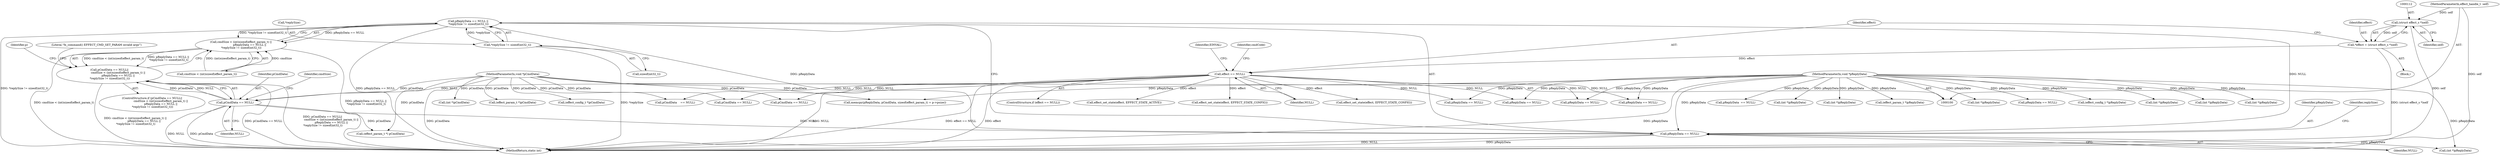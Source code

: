 digraph "0_Android_073a80800f341325932c66818ce4302b312909a4_0@API" {
"1000306" [label="(Call,pReplyData == NULL ||\n *replySize != sizeof(int32_t))"];
"1000307" [label="(Call,pReplyData == NULL)"];
"1000106" [label="(MethodParameterIn,void *pReplyData)"];
"1000296" [label="(Call,pCmdData == NULL)"];
"1000104" [label="(MethodParameterIn,void *pCmdData)"];
"1000115" [label="(Call,effect == NULL)"];
"1000109" [label="(Call,*effect = (struct effect_s *)self)"];
"1000111" [label="(Call,(struct effect_s *)self)"];
"1000101" [label="(MethodParameterIn,effect_handle_t  self)"];
"1000310" [label="(Call,*replySize != sizeof(int32_t))"];
"1000299" [label="(Call,cmdSize < (int)sizeof(effect_param_t) ||\n                    pReplyData == NULL ||\n *replySize != sizeof(int32_t))"];
"1000295" [label="(Call,pCmdData == NULL||\n                    cmdSize < (int)sizeof(effect_param_t) ||\n                    pReplyData == NULL ||\n *replySize != sizeof(int32_t))"];
"1000210" [label="(Call,pReplyData == NULL)"];
"1000116" [label="(Identifier,effect)"];
"1000310" [label="(Call,*replySize != sizeof(int32_t))"];
"1000200" [label="(Call,(int *)pReplyData)"];
"1000181" [label="(Call,(effect_config_t *)pCmdData)"];
"1000114" [label="(ControlStructure,if (effect == NULL))"];
"1000301" [label="(Identifier,cmdSize)"];
"1000249" [label="(Call,pReplyData == NULL)"];
"1000370" [label="(Call,effect_set_state(effect, EFFECT_STATE_ACTIVE))"];
"1000107" [label="(Block,)"];
"1000228" [label="(Call,(effect_config_t *)pReplyData)"];
"1000127" [label="(Call,pReplyData == NULL)"];
"1000324" [label="(Call,(effect_param_t *) pCmdData)"];
"1000342" [label="(Call,(int *)pReplyData)"];
"1000298" [label="(Identifier,NULL)"];
"1000149" [label="(Call,pCmdData    == NULL)"];
"1000351" [label="(Call,pReplyData == NULL)"];
"1000406" [label="(Call,pCmdData == NULL)"];
"1000297" [label="(Identifier,pCmdData)"];
"1000377" [label="(Call,pReplyData == NULL)"];
"1000474" [label="(MethodReturn,static int)"];
"1000393" [label="(Call,(int *)pReplyData)"];
"1000311" [label="(Call,*replySize)"];
"1000110" [label="(Identifier,effect)"];
"1000296" [label="(Call,pCmdData == NULL)"];
"1000187" [label="(Call,(int *)pReplyData)"];
"1000317" [label="(Literal,\"fx_command() EFFECT_CMD_SET_PARAM invalid args\")"];
"1000106" [label="(MethodParameterIn,void *pReplyData)"];
"1000120" [label="(Identifier,EINVAL)"];
"1000308" [label="(Identifier,pReplyData)"];
"1000140" [label="(Call,(int *)pReplyData)"];
"1000396" [label="(Call,effect_set_state(effect, EFFECT_STATE_CONFIG))"];
"1000295" [label="(Call,pCmdData == NULL||\n                    cmdSize < (int)sizeof(effect_param_t) ||\n                    pReplyData == NULL ||\n *replySize != sizeof(int32_t))"];
"1000271" [label="(Call,memcpy(pReplyData, pCmdData, sizeof(effect_param_t) + p->psize))"];
"1000158" [label="(Call,pReplyData  == NULL)"];
"1000309" [label="(Identifier,NULL)"];
"1000101" [label="(MethodParameterIn,effect_handle_t  self)"];
"1000117" [label="(Identifier,NULL)"];
"1000464" [label="(Call,(int *)pCmdData)"];
"1000203" [label="(Call,effect_set_state(effect, EFFECT_STATE_CONFIG))"];
"1000122" [label="(Identifier,cmdCode)"];
"1000307" [label="(Call,pReplyData == NULL)"];
"1000109" [label="(Call,*effect = (struct effect_s *)self)"];
"1000306" [label="(Call,pReplyData == NULL ||\n *replySize != sizeof(int32_t))"];
"1000174" [label="(Call,(int *)pReplyData)"];
"1000367" [label="(Call,(int *)pReplyData)"];
"1000268" [label="(Call,(effect_param_t *)pCmdData)"];
"1000300" [label="(Call,cmdSize < (int)sizeof(effect_param_t))"];
"1000238" [label="(Call,pCmdData == NULL)"];
"1000323" [label="(Identifier,p)"];
"1000312" [label="(Identifier,replySize)"];
"1000104" [label="(MethodParameterIn,void *pCmdData)"];
"1000115" [label="(Call,effect == NULL)"];
"1000111" [label="(Call,(struct effect_s *)self)"];
"1000313" [label="(Call,sizeof(int32_t))"];
"1000299" [label="(Call,cmdSize < (int)sizeof(effect_param_t) ||\n                    pReplyData == NULL ||\n *replySize != sizeof(int32_t))"];
"1000294" [label="(ControlStructure,if (pCmdData == NULL||\n                    cmdSize < (int)sizeof(effect_param_t) ||\n                    pReplyData == NULL ||\n *replySize != sizeof(int32_t)))"];
"1000113" [label="(Identifier,self)"];
"1000282" [label="(Call,(effect_param_t *)pReplyData)"];
"1000306" -> "1000299"  [label="AST: "];
"1000306" -> "1000307"  [label="CFG: "];
"1000306" -> "1000310"  [label="CFG: "];
"1000307" -> "1000306"  [label="AST: "];
"1000310" -> "1000306"  [label="AST: "];
"1000299" -> "1000306"  [label="CFG: "];
"1000306" -> "1000474"  [label="DDG: *replySize != sizeof(int32_t)"];
"1000306" -> "1000474"  [label="DDG: pReplyData == NULL"];
"1000306" -> "1000299"  [label="DDG: pReplyData == NULL"];
"1000306" -> "1000299"  [label="DDG: *replySize != sizeof(int32_t)"];
"1000307" -> "1000306"  [label="DDG: pReplyData"];
"1000307" -> "1000306"  [label="DDG: NULL"];
"1000310" -> "1000306"  [label="DDG: *replySize"];
"1000307" -> "1000309"  [label="CFG: "];
"1000308" -> "1000307"  [label="AST: "];
"1000309" -> "1000307"  [label="AST: "];
"1000312" -> "1000307"  [label="CFG: "];
"1000307" -> "1000474"  [label="DDG: NULL"];
"1000307" -> "1000474"  [label="DDG: pReplyData"];
"1000106" -> "1000307"  [label="DDG: pReplyData"];
"1000296" -> "1000307"  [label="DDG: NULL"];
"1000307" -> "1000342"  [label="DDG: pReplyData"];
"1000106" -> "1000100"  [label="AST: "];
"1000106" -> "1000474"  [label="DDG: pReplyData"];
"1000106" -> "1000127"  [label="DDG: pReplyData"];
"1000106" -> "1000140"  [label="DDG: pReplyData"];
"1000106" -> "1000158"  [label="DDG: pReplyData"];
"1000106" -> "1000174"  [label="DDG: pReplyData"];
"1000106" -> "1000187"  [label="DDG: pReplyData"];
"1000106" -> "1000200"  [label="DDG: pReplyData"];
"1000106" -> "1000210"  [label="DDG: pReplyData"];
"1000106" -> "1000228"  [label="DDG: pReplyData"];
"1000106" -> "1000249"  [label="DDG: pReplyData"];
"1000106" -> "1000271"  [label="DDG: pReplyData"];
"1000106" -> "1000282"  [label="DDG: pReplyData"];
"1000106" -> "1000342"  [label="DDG: pReplyData"];
"1000106" -> "1000351"  [label="DDG: pReplyData"];
"1000106" -> "1000367"  [label="DDG: pReplyData"];
"1000106" -> "1000377"  [label="DDG: pReplyData"];
"1000106" -> "1000393"  [label="DDG: pReplyData"];
"1000296" -> "1000295"  [label="AST: "];
"1000296" -> "1000298"  [label="CFG: "];
"1000297" -> "1000296"  [label="AST: "];
"1000298" -> "1000296"  [label="AST: "];
"1000301" -> "1000296"  [label="CFG: "];
"1000295" -> "1000296"  [label="CFG: "];
"1000296" -> "1000474"  [label="DDG: NULL"];
"1000296" -> "1000474"  [label="DDG: pCmdData"];
"1000296" -> "1000295"  [label="DDG: pCmdData"];
"1000296" -> "1000295"  [label="DDG: NULL"];
"1000104" -> "1000296"  [label="DDG: pCmdData"];
"1000115" -> "1000296"  [label="DDG: NULL"];
"1000296" -> "1000324"  [label="DDG: pCmdData"];
"1000104" -> "1000100"  [label="AST: "];
"1000104" -> "1000474"  [label="DDG: pCmdData"];
"1000104" -> "1000149"  [label="DDG: pCmdData"];
"1000104" -> "1000181"  [label="DDG: pCmdData"];
"1000104" -> "1000238"  [label="DDG: pCmdData"];
"1000104" -> "1000268"  [label="DDG: pCmdData"];
"1000104" -> "1000271"  [label="DDG: pCmdData"];
"1000104" -> "1000324"  [label="DDG: pCmdData"];
"1000104" -> "1000406"  [label="DDG: pCmdData"];
"1000104" -> "1000464"  [label="DDG: pCmdData"];
"1000115" -> "1000114"  [label="AST: "];
"1000115" -> "1000117"  [label="CFG: "];
"1000116" -> "1000115"  [label="AST: "];
"1000117" -> "1000115"  [label="AST: "];
"1000120" -> "1000115"  [label="CFG: "];
"1000122" -> "1000115"  [label="CFG: "];
"1000115" -> "1000474"  [label="DDG: NULL"];
"1000115" -> "1000474"  [label="DDG: effect == NULL"];
"1000115" -> "1000474"  [label="DDG: effect"];
"1000109" -> "1000115"  [label="DDG: effect"];
"1000115" -> "1000127"  [label="DDG: NULL"];
"1000115" -> "1000149"  [label="DDG: NULL"];
"1000115" -> "1000203"  [label="DDG: effect"];
"1000115" -> "1000210"  [label="DDG: NULL"];
"1000115" -> "1000238"  [label="DDG: NULL"];
"1000115" -> "1000351"  [label="DDG: NULL"];
"1000115" -> "1000370"  [label="DDG: effect"];
"1000115" -> "1000377"  [label="DDG: NULL"];
"1000115" -> "1000396"  [label="DDG: effect"];
"1000115" -> "1000406"  [label="DDG: NULL"];
"1000109" -> "1000107"  [label="AST: "];
"1000109" -> "1000111"  [label="CFG: "];
"1000110" -> "1000109"  [label="AST: "];
"1000111" -> "1000109"  [label="AST: "];
"1000116" -> "1000109"  [label="CFG: "];
"1000109" -> "1000474"  [label="DDG: (struct effect_s *)self"];
"1000111" -> "1000109"  [label="DDG: self"];
"1000111" -> "1000113"  [label="CFG: "];
"1000112" -> "1000111"  [label="AST: "];
"1000113" -> "1000111"  [label="AST: "];
"1000111" -> "1000474"  [label="DDG: self"];
"1000101" -> "1000111"  [label="DDG: self"];
"1000101" -> "1000100"  [label="AST: "];
"1000101" -> "1000474"  [label="DDG: self"];
"1000310" -> "1000313"  [label="CFG: "];
"1000311" -> "1000310"  [label="AST: "];
"1000313" -> "1000310"  [label="AST: "];
"1000310" -> "1000474"  [label="DDG: *replySize"];
"1000299" -> "1000295"  [label="AST: "];
"1000299" -> "1000300"  [label="CFG: "];
"1000300" -> "1000299"  [label="AST: "];
"1000295" -> "1000299"  [label="CFG: "];
"1000299" -> "1000474"  [label="DDG: pReplyData == NULL ||\n *replySize != sizeof(int32_t)"];
"1000299" -> "1000474"  [label="DDG: cmdSize < (int)sizeof(effect_param_t)"];
"1000299" -> "1000295"  [label="DDG: cmdSize < (int)sizeof(effect_param_t)"];
"1000299" -> "1000295"  [label="DDG: pReplyData == NULL ||\n *replySize != sizeof(int32_t)"];
"1000300" -> "1000299"  [label="DDG: cmdSize"];
"1000300" -> "1000299"  [label="DDG: (int)sizeof(effect_param_t)"];
"1000295" -> "1000294"  [label="AST: "];
"1000317" -> "1000295"  [label="CFG: "];
"1000323" -> "1000295"  [label="CFG: "];
"1000295" -> "1000474"  [label="DDG: pCmdData == NULL"];
"1000295" -> "1000474"  [label="DDG: cmdSize < (int)sizeof(effect_param_t) ||\n                    pReplyData == NULL ||\n *replySize != sizeof(int32_t)"];
"1000295" -> "1000474"  [label="DDG: pCmdData == NULL||\n                    cmdSize < (int)sizeof(effect_param_t) ||\n                    pReplyData == NULL ||\n *replySize != sizeof(int32_t)"];
}
